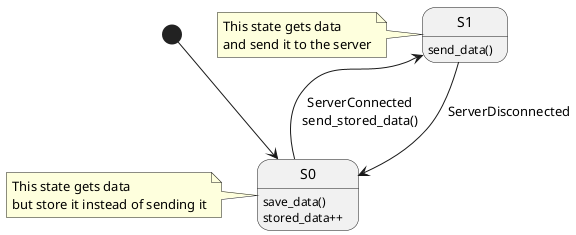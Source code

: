 @startuml
[*] -->  S0
S0 : save_data()
S0 : stored_data++
S1 : send_data()
S0 -down-> S1 : ServerConnected\nsend_stored_data()
S1 -> S0 : ServerDisconnected


note left of S0: This state gets data\nbut store it instead of sending it
note left of S1: This state gets data\nand send it to the server
@enduml
